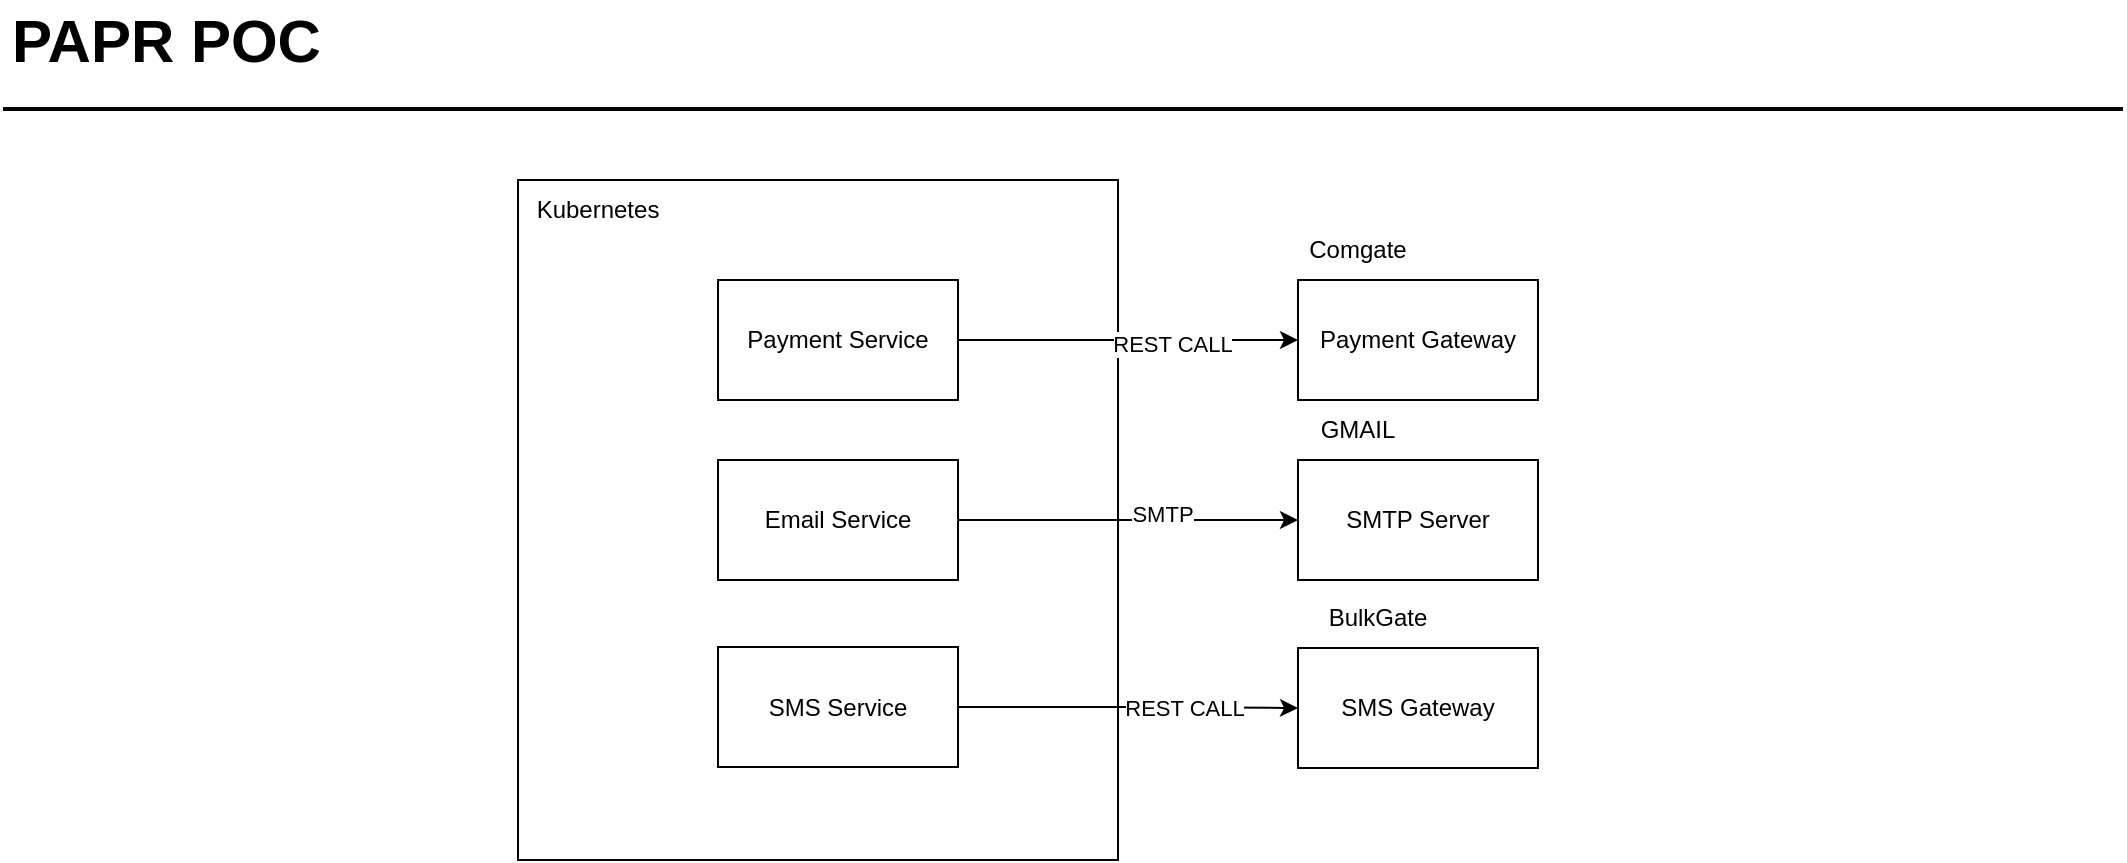 <mxfile version="24.8.6">
  <diagram id="Ht1M8jgEwFfnCIfOTk4-" name="Page-1">
    <mxGraphModel dx="1434" dy="772" grid="1" gridSize="10" guides="1" tooltips="1" connect="1" arrows="1" fold="1" page="1" pageScale="1" pageWidth="1169" pageHeight="827" math="0" shadow="0">
      <root>
        <mxCell id="0" />
        <mxCell id="1" parent="0" />
        <mxCell id="KfJUkUHB5jhevkHiMozb-13" value="" style="rounded=0;whiteSpace=wrap;html=1;" parent="1" vertex="1">
          <mxGeometry x="310" y="180" width="300" height="340" as="geometry" />
        </mxCell>
        <mxCell id="-QjtrjUzRDEMRZ5MF8oH-47" value="PAPR POC" style="text;html=1;resizable=0;points=[];autosize=1;align=left;verticalAlign=top;spacingTop=-4;fontSize=30;fontStyle=1" parent="1" vertex="1">
          <mxGeometry x="55" y="90" width="180" height="40" as="geometry" />
        </mxCell>
        <mxCell id="SCVMTBWpLvtzJIhz15lM-1" value="" style="line;strokeWidth=2;html=1;fontSize=14;" parent="1" vertex="1">
          <mxGeometry x="52.5" y="139.5" width="1060" height="10" as="geometry" />
        </mxCell>
        <mxCell id="h4kEzsrZGabu8J67iUo9-1" value="Kubernetes" style="text;html=1;align=center;verticalAlign=middle;whiteSpace=wrap;rounded=0;" vertex="1" parent="1">
          <mxGeometry x="320" y="180" width="60" height="30" as="geometry" />
        </mxCell>
        <mxCell id="h4kEzsrZGabu8J67iUo9-9" style="edgeStyle=orthogonalEdgeStyle;rounded=0;orthogonalLoop=1;jettySize=auto;html=1;exitX=1;exitY=0.5;exitDx=0;exitDy=0;entryX=0;entryY=0.5;entryDx=0;entryDy=0;" edge="1" parent="1" source="h4kEzsrZGabu8J67iUo9-2" target="h4kEzsrZGabu8J67iUo9-6">
          <mxGeometry relative="1" as="geometry" />
        </mxCell>
        <mxCell id="h4kEzsrZGabu8J67iUo9-16" value="SMTP" style="edgeLabel;html=1;align=center;verticalAlign=middle;resizable=0;points=[];" vertex="1" connectable="0" parent="h4kEzsrZGabu8J67iUo9-9">
          <mxGeometry x="0.2" y="3" relative="1" as="geometry">
            <mxPoint as="offset" />
          </mxGeometry>
        </mxCell>
        <mxCell id="h4kEzsrZGabu8J67iUo9-2" value="Email Service" style="rounded=0;whiteSpace=wrap;html=1;" vertex="1" parent="1">
          <mxGeometry x="410" y="320" width="120" height="60" as="geometry" />
        </mxCell>
        <mxCell id="h4kEzsrZGabu8J67iUo9-8" style="edgeStyle=orthogonalEdgeStyle;rounded=0;orthogonalLoop=1;jettySize=auto;html=1;exitX=1;exitY=0.5;exitDx=0;exitDy=0;entryX=0;entryY=0.5;entryDx=0;entryDy=0;" edge="1" parent="1" source="h4kEzsrZGabu8J67iUo9-3" target="h4kEzsrZGabu8J67iUo9-5">
          <mxGeometry relative="1" as="geometry" />
        </mxCell>
        <mxCell id="h4kEzsrZGabu8J67iUo9-12" value="REST CALL" style="edgeLabel;html=1;align=center;verticalAlign=middle;resizable=0;points=[];" vertex="1" connectable="0" parent="h4kEzsrZGabu8J67iUo9-8">
          <mxGeometry x="0.259" y="-2" relative="1" as="geometry">
            <mxPoint as="offset" />
          </mxGeometry>
        </mxCell>
        <mxCell id="h4kEzsrZGabu8J67iUo9-3" value="Payment Service" style="rounded=0;whiteSpace=wrap;html=1;" vertex="1" parent="1">
          <mxGeometry x="410" y="230" width="120" height="60" as="geometry" />
        </mxCell>
        <mxCell id="h4kEzsrZGabu8J67iUo9-10" style="edgeStyle=orthogonalEdgeStyle;rounded=0;orthogonalLoop=1;jettySize=auto;html=1;exitX=1;exitY=0.5;exitDx=0;exitDy=0;entryX=0;entryY=0.5;entryDx=0;entryDy=0;" edge="1" parent="1" source="h4kEzsrZGabu8J67iUo9-4" target="h4kEzsrZGabu8J67iUo9-7">
          <mxGeometry relative="1" as="geometry" />
        </mxCell>
        <mxCell id="h4kEzsrZGabu8J67iUo9-14" value="REST CALL" style="edgeLabel;html=1;align=center;verticalAlign=middle;resizable=0;points=[];" vertex="1" connectable="0" parent="h4kEzsrZGabu8J67iUo9-10">
          <mxGeometry x="0.331" relative="1" as="geometry">
            <mxPoint as="offset" />
          </mxGeometry>
        </mxCell>
        <mxCell id="h4kEzsrZGabu8J67iUo9-4" value="SMS Service" style="rounded=0;whiteSpace=wrap;html=1;" vertex="1" parent="1">
          <mxGeometry x="410" y="413.5" width="120" height="60" as="geometry" />
        </mxCell>
        <mxCell id="h4kEzsrZGabu8J67iUo9-5" value="Payment Gateway" style="rounded=0;whiteSpace=wrap;html=1;" vertex="1" parent="1">
          <mxGeometry x="700" y="230" width="120" height="60" as="geometry" />
        </mxCell>
        <mxCell id="h4kEzsrZGabu8J67iUo9-6" value="SMTP Server" style="rounded=0;whiteSpace=wrap;html=1;" vertex="1" parent="1">
          <mxGeometry x="700" y="320" width="120" height="60" as="geometry" />
        </mxCell>
        <mxCell id="h4kEzsrZGabu8J67iUo9-7" value="SMS Gateway" style="rounded=0;whiteSpace=wrap;html=1;" vertex="1" parent="1">
          <mxGeometry x="700" y="414" width="120" height="60" as="geometry" />
        </mxCell>
        <mxCell id="h4kEzsrZGabu8J67iUo9-11" value="Comgate" style="text;html=1;align=center;verticalAlign=middle;whiteSpace=wrap;rounded=0;" vertex="1" parent="1">
          <mxGeometry x="700" y="200" width="60" height="30" as="geometry" />
        </mxCell>
        <mxCell id="h4kEzsrZGabu8J67iUo9-13" value="BulkGate" style="text;html=1;align=center;verticalAlign=middle;whiteSpace=wrap;rounded=0;" vertex="1" parent="1">
          <mxGeometry x="710" y="384" width="60" height="30" as="geometry" />
        </mxCell>
        <mxCell id="h4kEzsrZGabu8J67iUo9-15" value="GMAIL" style="text;html=1;align=center;verticalAlign=middle;whiteSpace=wrap;rounded=0;" vertex="1" parent="1">
          <mxGeometry x="700" y="290" width="60" height="30" as="geometry" />
        </mxCell>
      </root>
    </mxGraphModel>
  </diagram>
</mxfile>
